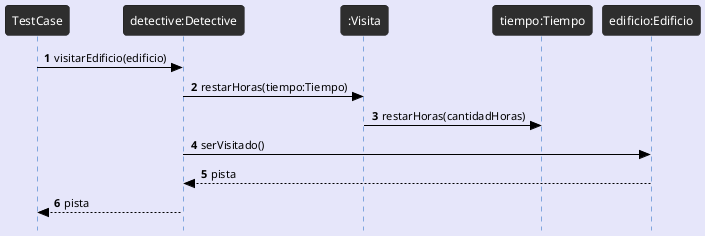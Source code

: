 @startuml
!theme reddress-darkblue
autonumber
skinparam style strictuml
skinparam BackGroundColor lavender
skinparam RoundCorner 7
skinparam SequenceGroupFontColor black
skinparam SequenceGroupBorderColor black
skinparam SequenceGroupBorderThickness 0.5
skinparam ArrowFontColor black
skinparam ArrowColor black
skinparam ActorFontColor black
skinparam participantFontSize 12
skinparam SequenceLifeLineBackGroundColor 2e2e2e

TestCase -> "detective:Detective" as detective : visitarEdificio(edificio)
detective -> ":Visita" as visita : restarHoras(tiempo:Tiempo)
visita -> "tiempo:Tiempo" as tiempo : restarHoras(cantidadHoras)
detective -> "edificio:Edificio" as edificio : serVisitado()
detective <-- edificio : pista
TestCase <-- detective : pista
@enduml